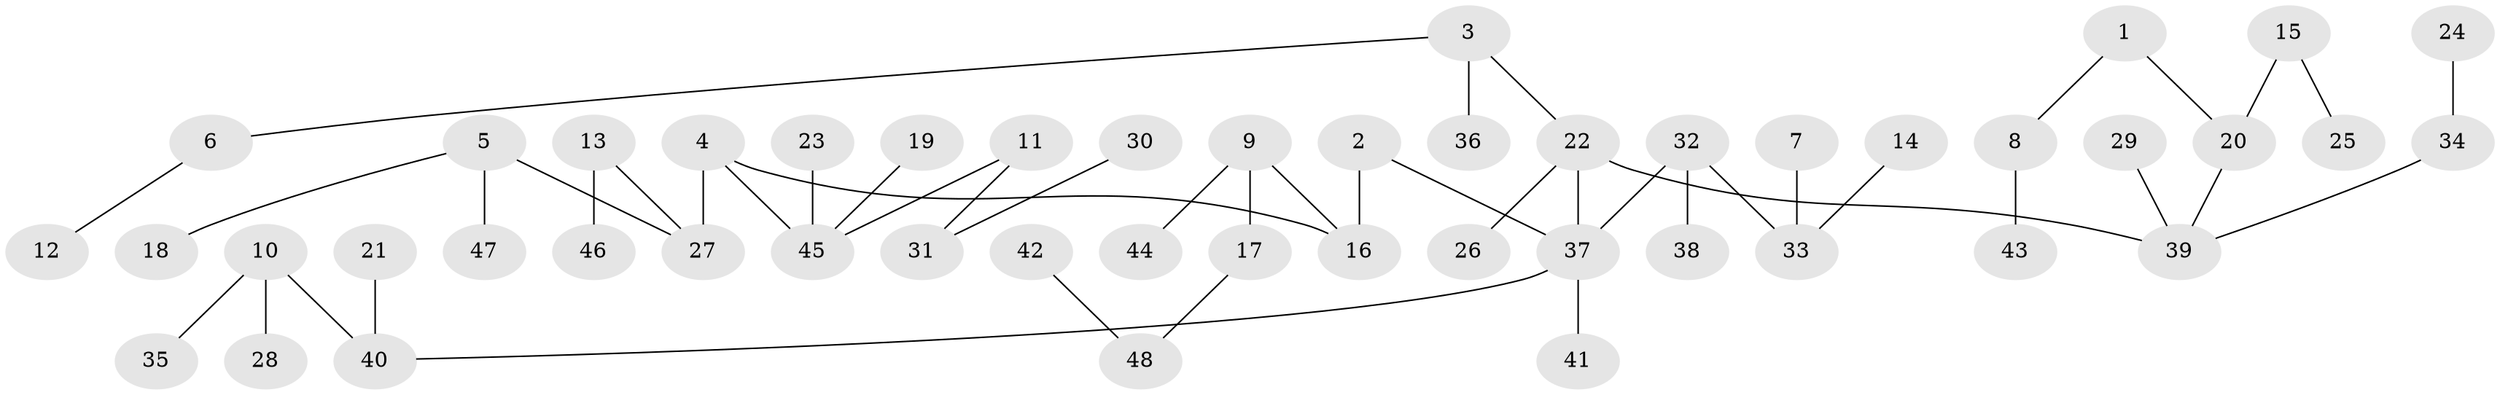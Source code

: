 // original degree distribution, {6: 0.041666666666666664, 3: 0.14583333333333334, 4: 0.052083333333333336, 2: 0.28125, 1: 0.46875, 5: 0.010416666666666666}
// Generated by graph-tools (version 1.1) at 2025/02/03/09/25 03:02:22]
// undirected, 48 vertices, 47 edges
graph export_dot {
graph [start="1"]
  node [color=gray90,style=filled];
  1;
  2;
  3;
  4;
  5;
  6;
  7;
  8;
  9;
  10;
  11;
  12;
  13;
  14;
  15;
  16;
  17;
  18;
  19;
  20;
  21;
  22;
  23;
  24;
  25;
  26;
  27;
  28;
  29;
  30;
  31;
  32;
  33;
  34;
  35;
  36;
  37;
  38;
  39;
  40;
  41;
  42;
  43;
  44;
  45;
  46;
  47;
  48;
  1 -- 8 [weight=1.0];
  1 -- 20 [weight=1.0];
  2 -- 16 [weight=1.0];
  2 -- 37 [weight=1.0];
  3 -- 6 [weight=1.0];
  3 -- 22 [weight=1.0];
  3 -- 36 [weight=1.0];
  4 -- 16 [weight=1.0];
  4 -- 27 [weight=1.0];
  4 -- 45 [weight=1.0];
  5 -- 18 [weight=1.0];
  5 -- 27 [weight=1.0];
  5 -- 47 [weight=1.0];
  6 -- 12 [weight=1.0];
  7 -- 33 [weight=1.0];
  8 -- 43 [weight=1.0];
  9 -- 16 [weight=1.0];
  9 -- 17 [weight=1.0];
  9 -- 44 [weight=1.0];
  10 -- 28 [weight=1.0];
  10 -- 35 [weight=1.0];
  10 -- 40 [weight=1.0];
  11 -- 31 [weight=1.0];
  11 -- 45 [weight=1.0];
  13 -- 27 [weight=1.0];
  13 -- 46 [weight=1.0];
  14 -- 33 [weight=1.0];
  15 -- 20 [weight=1.0];
  15 -- 25 [weight=1.0];
  17 -- 48 [weight=1.0];
  19 -- 45 [weight=1.0];
  20 -- 39 [weight=1.0];
  21 -- 40 [weight=1.0];
  22 -- 26 [weight=1.0];
  22 -- 37 [weight=1.0];
  22 -- 39 [weight=1.0];
  23 -- 45 [weight=1.0];
  24 -- 34 [weight=1.0];
  29 -- 39 [weight=1.0];
  30 -- 31 [weight=1.0];
  32 -- 33 [weight=1.0];
  32 -- 37 [weight=1.0];
  32 -- 38 [weight=1.0];
  34 -- 39 [weight=1.0];
  37 -- 40 [weight=1.0];
  37 -- 41 [weight=1.0];
  42 -- 48 [weight=1.0];
}
